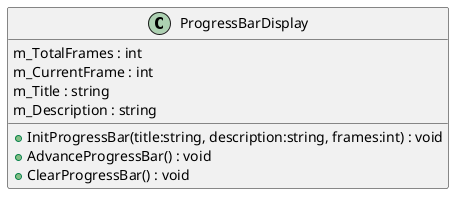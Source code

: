 @startuml
class ProgressBarDisplay {
    m_TotalFrames : int
    m_CurrentFrame : int
    m_Title : string
    m_Description : string
    + InitProgressBar(title:string, description:string, frames:int) : void
    + AdvanceProgressBar() : void
    + ClearProgressBar() : void
}
@enduml
